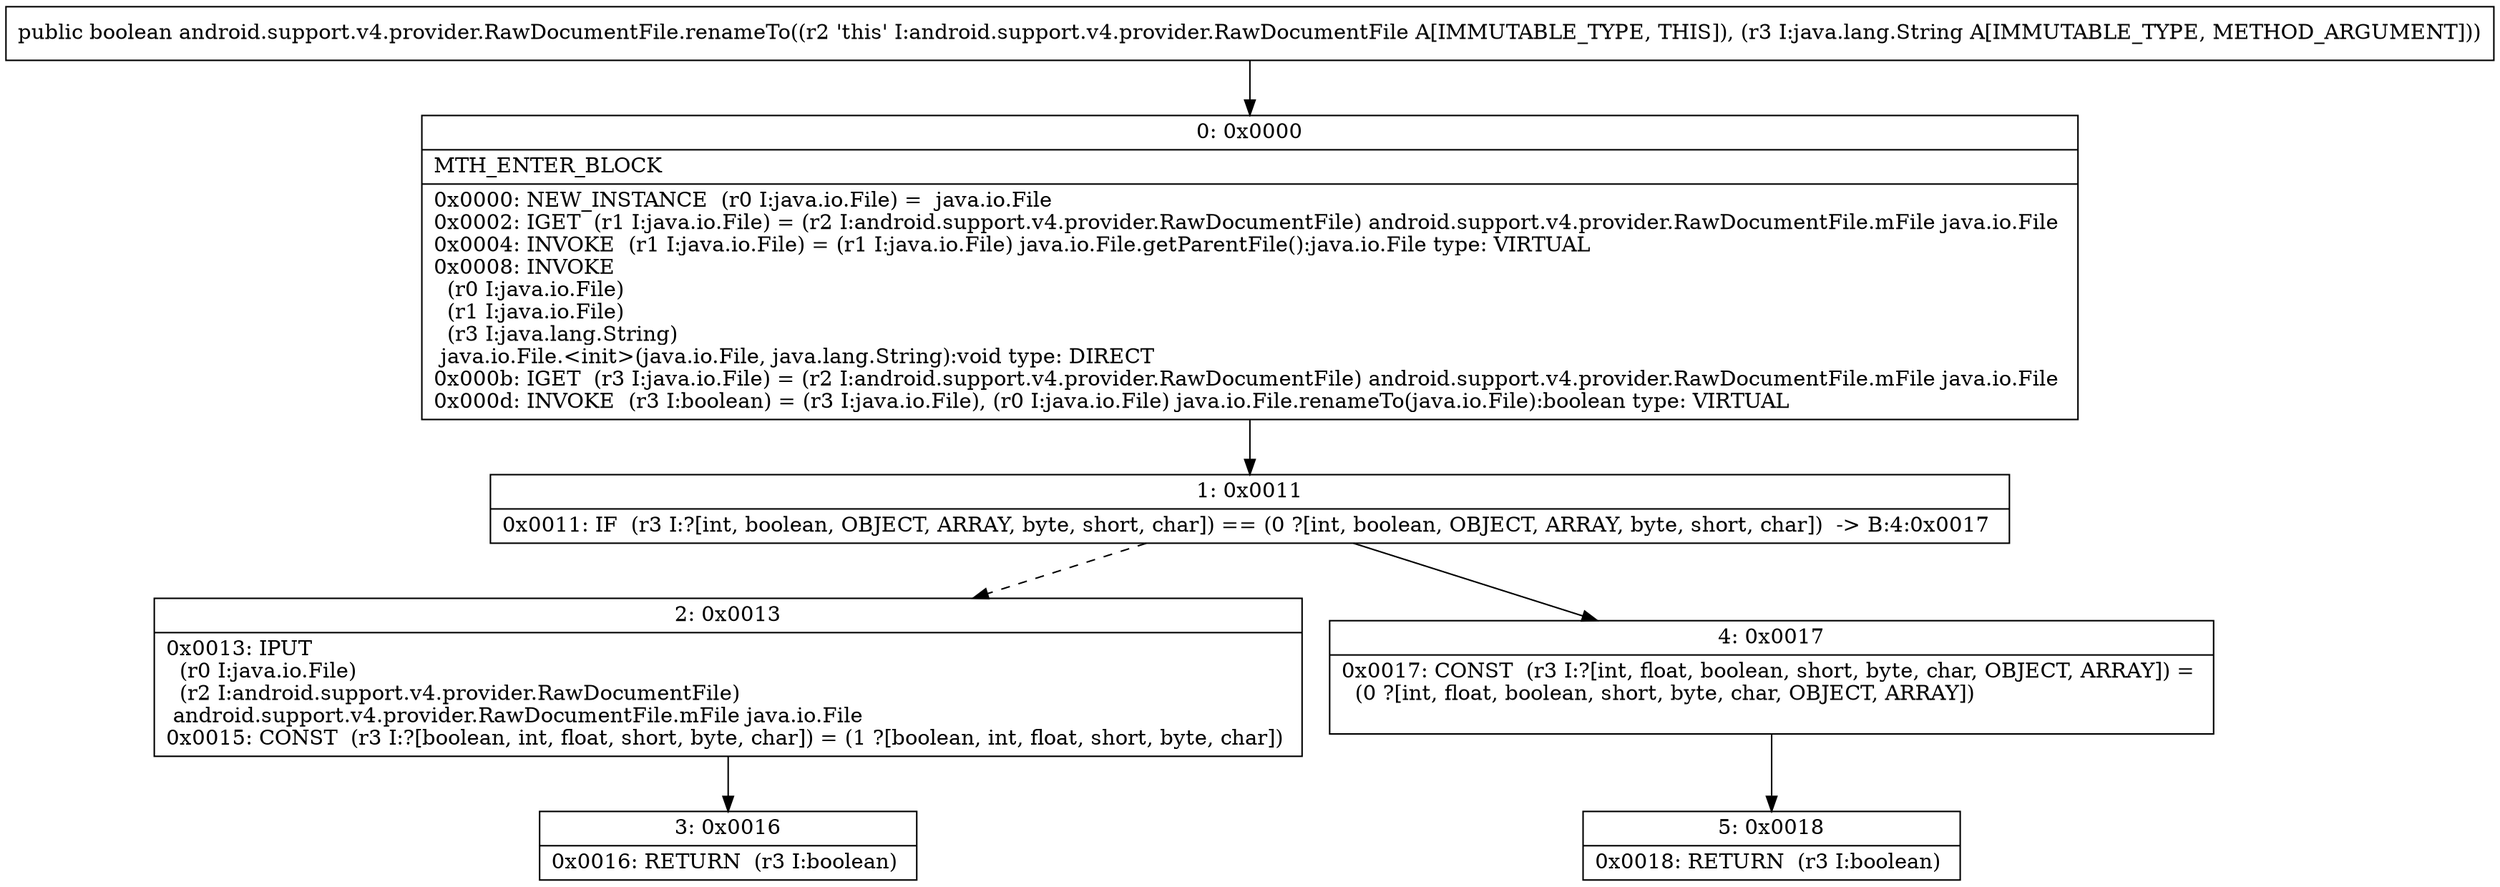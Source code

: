 digraph "CFG forandroid.support.v4.provider.RawDocumentFile.renameTo(Ljava\/lang\/String;)Z" {
Node_0 [shape=record,label="{0\:\ 0x0000|MTH_ENTER_BLOCK\l|0x0000: NEW_INSTANCE  (r0 I:java.io.File) =  java.io.File \l0x0002: IGET  (r1 I:java.io.File) = (r2 I:android.support.v4.provider.RawDocumentFile) android.support.v4.provider.RawDocumentFile.mFile java.io.File \l0x0004: INVOKE  (r1 I:java.io.File) = (r1 I:java.io.File) java.io.File.getParentFile():java.io.File type: VIRTUAL \l0x0008: INVOKE  \l  (r0 I:java.io.File)\l  (r1 I:java.io.File)\l  (r3 I:java.lang.String)\l java.io.File.\<init\>(java.io.File, java.lang.String):void type: DIRECT \l0x000b: IGET  (r3 I:java.io.File) = (r2 I:android.support.v4.provider.RawDocumentFile) android.support.v4.provider.RawDocumentFile.mFile java.io.File \l0x000d: INVOKE  (r3 I:boolean) = (r3 I:java.io.File), (r0 I:java.io.File) java.io.File.renameTo(java.io.File):boolean type: VIRTUAL \l}"];
Node_1 [shape=record,label="{1\:\ 0x0011|0x0011: IF  (r3 I:?[int, boolean, OBJECT, ARRAY, byte, short, char]) == (0 ?[int, boolean, OBJECT, ARRAY, byte, short, char])  \-\> B:4:0x0017 \l}"];
Node_2 [shape=record,label="{2\:\ 0x0013|0x0013: IPUT  \l  (r0 I:java.io.File)\l  (r2 I:android.support.v4.provider.RawDocumentFile)\l android.support.v4.provider.RawDocumentFile.mFile java.io.File \l0x0015: CONST  (r3 I:?[boolean, int, float, short, byte, char]) = (1 ?[boolean, int, float, short, byte, char]) \l}"];
Node_3 [shape=record,label="{3\:\ 0x0016|0x0016: RETURN  (r3 I:boolean) \l}"];
Node_4 [shape=record,label="{4\:\ 0x0017|0x0017: CONST  (r3 I:?[int, float, boolean, short, byte, char, OBJECT, ARRAY]) = \l  (0 ?[int, float, boolean, short, byte, char, OBJECT, ARRAY])\l \l}"];
Node_5 [shape=record,label="{5\:\ 0x0018|0x0018: RETURN  (r3 I:boolean) \l}"];
MethodNode[shape=record,label="{public boolean android.support.v4.provider.RawDocumentFile.renameTo((r2 'this' I:android.support.v4.provider.RawDocumentFile A[IMMUTABLE_TYPE, THIS]), (r3 I:java.lang.String A[IMMUTABLE_TYPE, METHOD_ARGUMENT])) }"];
MethodNode -> Node_0;
Node_0 -> Node_1;
Node_1 -> Node_2[style=dashed];
Node_1 -> Node_4;
Node_2 -> Node_3;
Node_4 -> Node_5;
}

